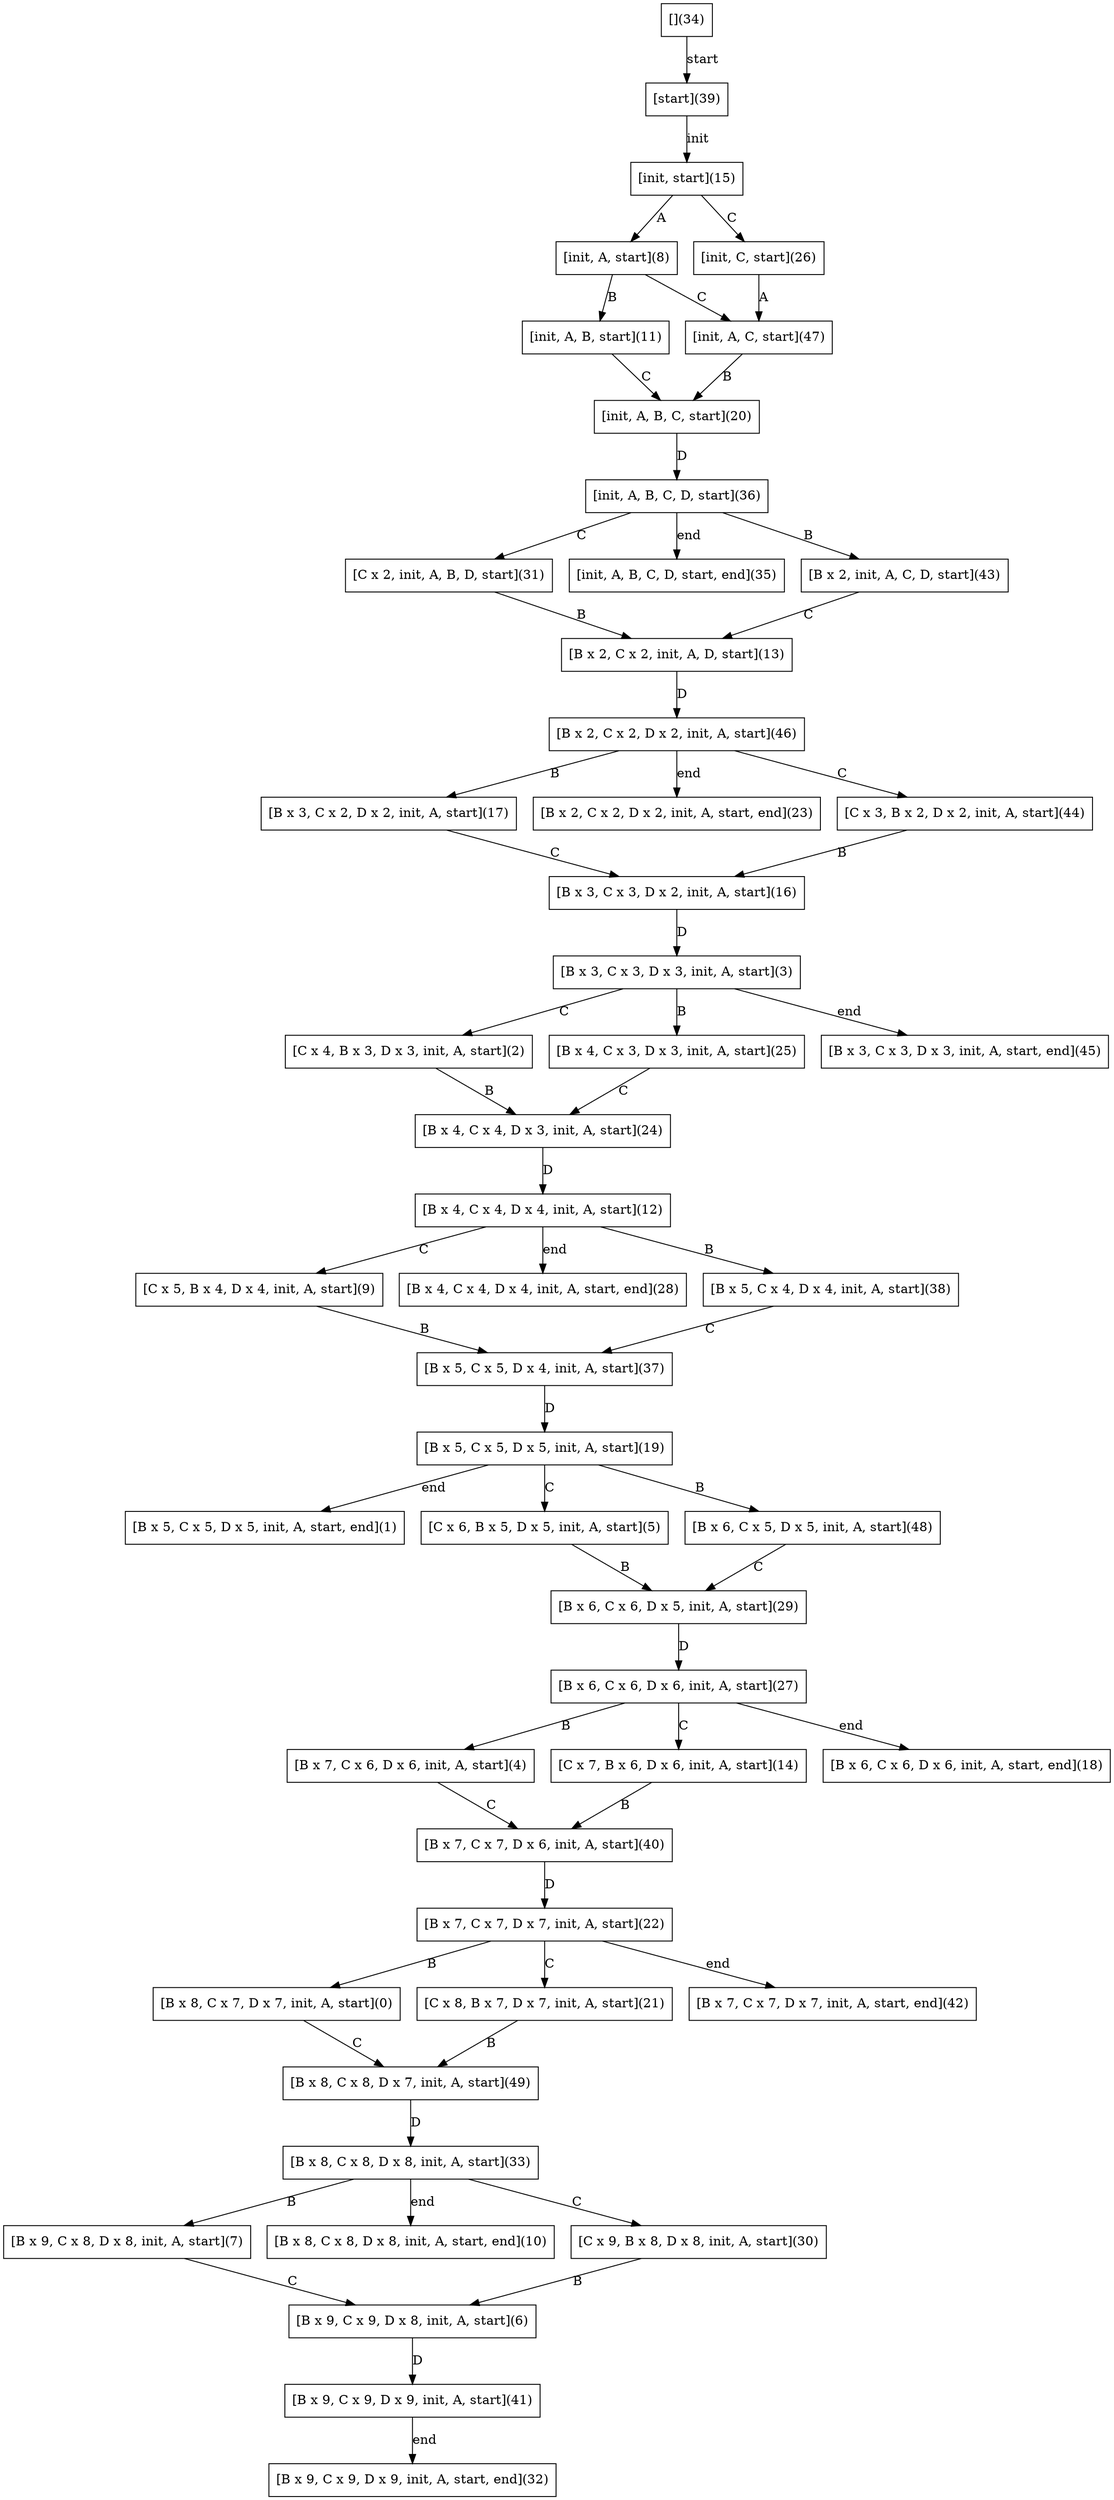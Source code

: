 digraph G {
	node[shape=box];
	n0 [label="[B x 8, C x 7, D x 7, init, A, start](0)"];
	n1 [label="[B x 5, C x 5, D x 5, init, A, start, end](1)"];
	n2 [label="[C x 4, B x 3, D x 3, init, A, start](2)"];
	n3 [label="[B x 3, C x 3, D x 3, init, A, start](3)"];
	n4 [label="[B x 7, C x 6, D x 6, init, A, start](4)"];
	n5 [label="[C x 6, B x 5, D x 5, init, A, start](5)"];
	n6 [label="[B x 9, C x 9, D x 8, init, A, start](6)"];
	n7 [label="[B x 9, C x 8, D x 8, init, A, start](7)"];
	n8 [label="[init, A, start](8)"];
	n9 [label="[C x 5, B x 4, D x 4, init, A, start](9)"];
	n10 [label="[B x 8, C x 8, D x 8, init, A, start, end](10)"];
	n11 [label="[init, A, B, start](11)"];
	n12 [label="[B x 4, C x 4, D x 4, init, A, start](12)"];
	n13 [label="[B x 2, C x 2, init, A, D, start](13)"];
	n14 [label="[C x 7, B x 6, D x 6, init, A, start](14)"];
	n15 [label="[init, start](15)"];
	n16 [label="[B x 3, C x 3, D x 2, init, A, start](16)"];
	n17 [label="[B x 3, C x 2, D x 2, init, A, start](17)"];
	n18 [label="[B x 6, C x 6, D x 6, init, A, start, end](18)"];
	n19 [label="[B x 5, C x 5, D x 5, init, A, start](19)"];
	n20 [label="[init, A, B, C, start](20)"];
	n21 [label="[C x 8, B x 7, D x 7, init, A, start](21)"];
	n22 [label="[B x 7, C x 7, D x 7, init, A, start](22)"];
	n23 [label="[B x 2, C x 2, D x 2, init, A, start, end](23)"];
	n24 [label="[B x 4, C x 4, D x 3, init, A, start](24)"];
	n25 [label="[B x 4, C x 3, D x 3, init, A, start](25)"];
	n26 [label="[init, C, start](26)"];
	n27 [label="[B x 6, C x 6, D x 6, init, A, start](27)"];
	n28 [label="[B x 4, C x 4, D x 4, init, A, start, end](28)"];
	n29 [label="[B x 6, C x 6, D x 5, init, A, start](29)"];
	n30 [label="[C x 9, B x 8, D x 8, init, A, start](30)"];
	n31 [label="[C x 2, init, A, B, D, start](31)"];
	n32 [label="[B x 9, C x 9, D x 9, init, A, start, end](32)"];
	n33 [label="[B x 8, C x 8, D x 8, init, A, start](33)"];
	n34 [label="[](34)"];
	n35 [label="[init, A, B, C, D, start, end](35)"];
	n36 [label="[init, A, B, C, D, start](36)"];
	n37 [label="[B x 5, C x 5, D x 4, init, A, start](37)"];
	n38 [label="[B x 5, C x 4, D x 4, init, A, start](38)"];
	n39 [label="[start](39)"];
	n40 [label="[B x 7, C x 7, D x 6, init, A, start](40)"];
	n41 [label="[B x 9, C x 9, D x 9, init, A, start](41)"];
	n42 [label="[B x 7, C x 7, D x 7, init, A, start, end](42)"];
	n43 [label="[B x 2, init, A, C, D, start](43)"];
	n44 [label="[C x 3, B x 2, D x 2, init, A, start](44)"];
	n45 [label="[B x 3, C x 3, D x 3, init, A, start, end](45)"];
	n46 [label="[B x 2, C x 2, D x 2, init, A, start](46)"];
	n47 [label="[init, A, C, start](47)"];
	n48 [label="[B x 6, C x 5, D x 5, init, A, start](48)"];
	n49 [label="[B x 8, C x 8, D x 7, init, A, start](49)"];
	n47 -> n20 [label="B"];
	n38 -> n37 [label="C"];
	n39 -> n15 [label="init"];
	n4 -> n40 [label="C"];
	n41 -> n32 [label="end"];
	n0 -> n49 [label="C"];
	n2 -> n24 [label="B"];
	n26 -> n47 [label="A"];
	n15 -> n8 [label="A"];
	n15 -> n26 [label="C"];
	n11 -> n20 [label="C"];
	n29 -> n27 [label="D"];
	n14 -> n40 [label="B"];
	n16 -> n3 [label="D"];
	n22 -> n0 [label="B"];
	n22 -> n21 [label="C"];
	n22 -> n42 [label="end"];
	n43 -> n13 [label="C"];
	n44 -> n16 [label="B"];
	n33 -> n7 [label="B"];
	n33 -> n30 [label="C"];
	n33 -> n10 [label="end"];
	n5 -> n29 [label="B"];
	n21 -> n49 [label="B"];
	n25 -> n24 [label="C"];
	n19 -> n48 [label="B"];
	n19 -> n5 [label="C"];
	n19 -> n1 [label="end"];
	n31 -> n13 [label="B"];
	n49 -> n33 [label="D"];
	n3 -> n25 [label="B"];
	n3 -> n2 [label="C"];
	n3 -> n45 [label="end"];
	n17 -> n16 [label="C"];
	n40 -> n22 [label="D"];
	n34 -> n39 [label="start"];
	n13 -> n46 [label="D"];
	n8 -> n11 [label="B"];
	n8 -> n47 [label="C"];
	n36 -> n43 [label="B"];
	n36 -> n31 [label="C"];
	n36 -> n35 [label="end"];
	n12 -> n38 [label="B"];
	n12 -> n9 [label="C"];
	n12 -> n28 [label="end"];
	n7 -> n6 [label="C"];
	n20 -> n36 [label="D"];
	n27 -> n4 [label="B"];
	n27 -> n14 [label="C"];
	n27 -> n18 [label="end"];
	n37 -> n19 [label="D"];
	n6 -> n41 [label="D"];
	n30 -> n6 [label="B"];
	n46 -> n17 [label="B"];
	n46 -> n44 [label="C"];
	n46 -> n23 [label="end"];
	n24 -> n12 [label="D"];
	n9 -> n37 [label="B"];
	n48 -> n29 [label="C"];
}
